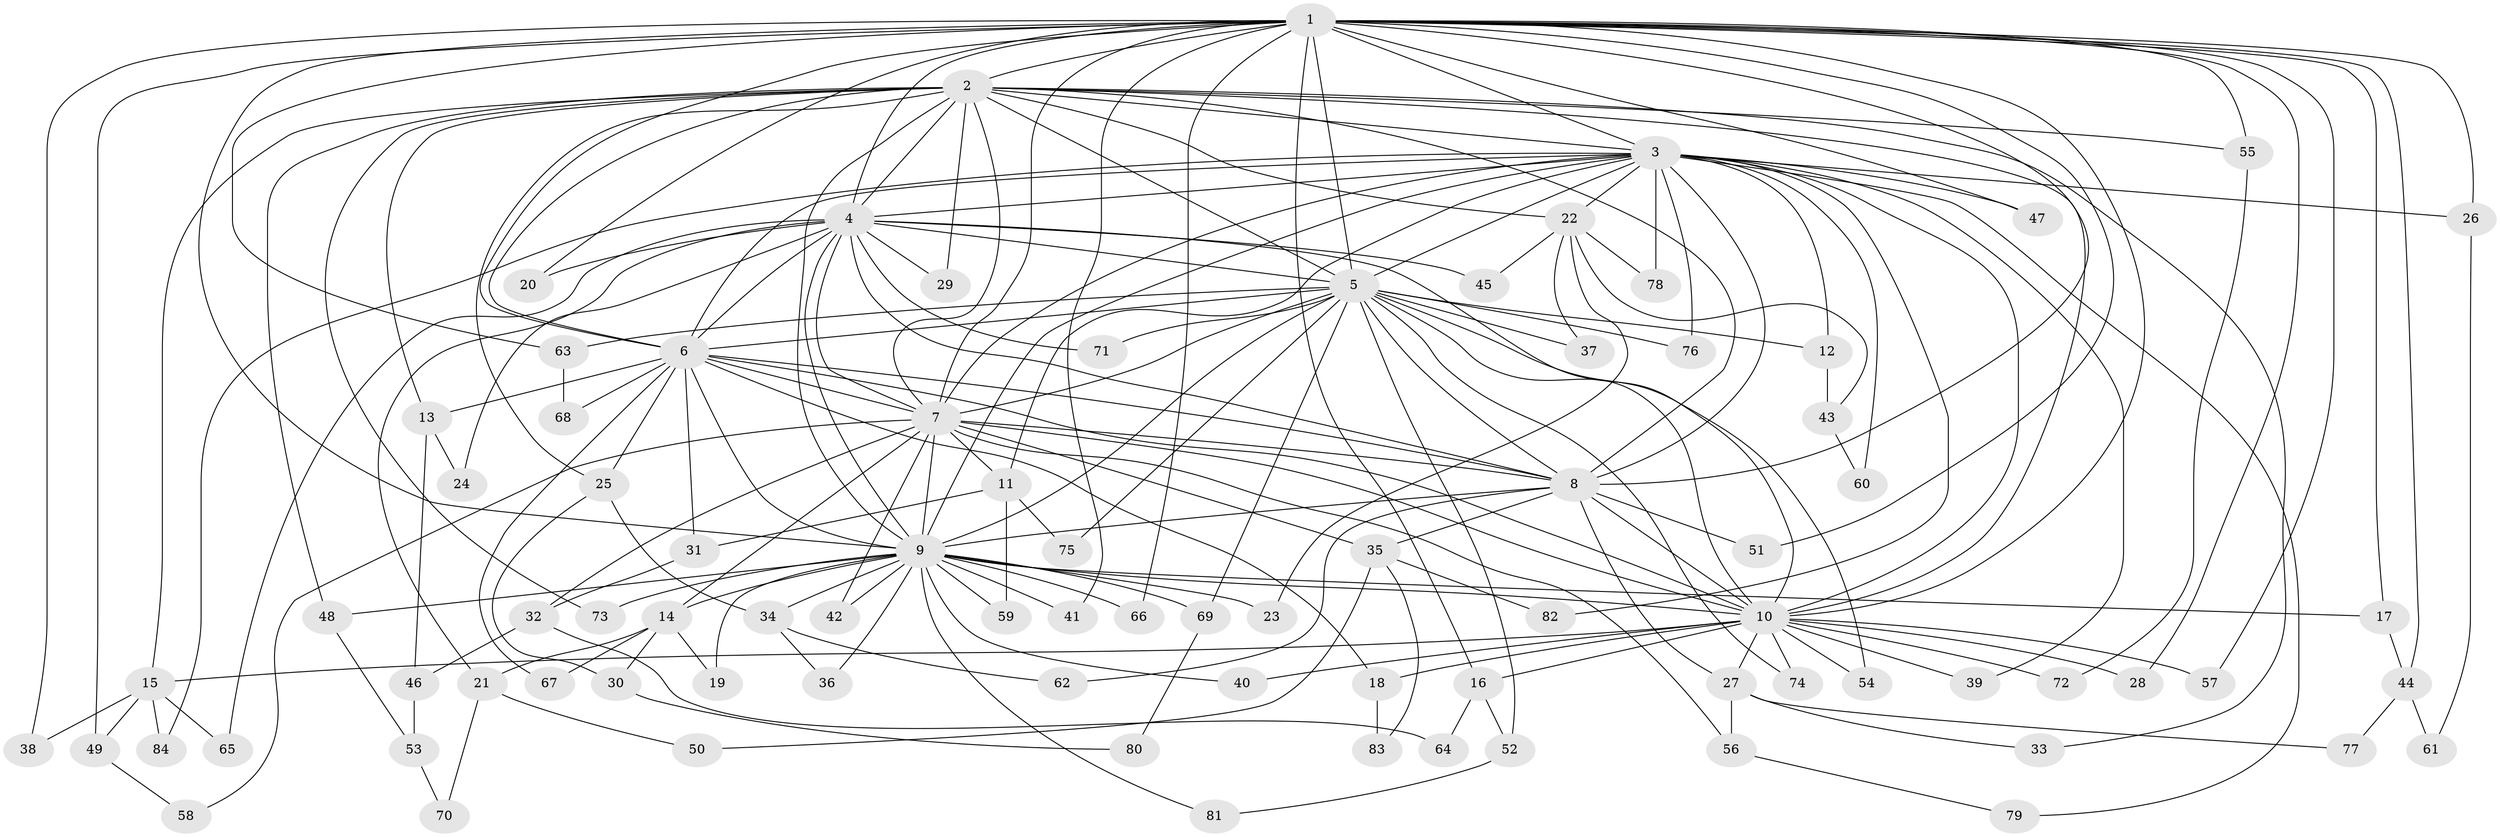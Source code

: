 // coarse degree distribution, {2: 0.44, 1: 0.32, 8: 0.04, 3: 0.12, 17: 0.04, 16: 0.04}
// Generated by graph-tools (version 1.1) at 2025/48/03/04/25 21:48:12]
// undirected, 84 vertices, 193 edges
graph export_dot {
graph [start="1"]
  node [color=gray90,style=filled];
  1;
  2;
  3;
  4;
  5;
  6;
  7;
  8;
  9;
  10;
  11;
  12;
  13;
  14;
  15;
  16;
  17;
  18;
  19;
  20;
  21;
  22;
  23;
  24;
  25;
  26;
  27;
  28;
  29;
  30;
  31;
  32;
  33;
  34;
  35;
  36;
  37;
  38;
  39;
  40;
  41;
  42;
  43;
  44;
  45;
  46;
  47;
  48;
  49;
  50;
  51;
  52;
  53;
  54;
  55;
  56;
  57;
  58;
  59;
  60;
  61;
  62;
  63;
  64;
  65;
  66;
  67;
  68;
  69;
  70;
  71;
  72;
  73;
  74;
  75;
  76;
  77;
  78;
  79;
  80;
  81;
  82;
  83;
  84;
  1 -- 2;
  1 -- 3;
  1 -- 4;
  1 -- 5;
  1 -- 6;
  1 -- 7;
  1 -- 8;
  1 -- 9;
  1 -- 10;
  1 -- 16;
  1 -- 17;
  1 -- 20;
  1 -- 26;
  1 -- 28;
  1 -- 38;
  1 -- 41;
  1 -- 44;
  1 -- 47;
  1 -- 49;
  1 -- 51;
  1 -- 55;
  1 -- 57;
  1 -- 63;
  1 -- 66;
  2 -- 3;
  2 -- 4;
  2 -- 5;
  2 -- 6;
  2 -- 7;
  2 -- 8;
  2 -- 9;
  2 -- 10;
  2 -- 13;
  2 -- 15;
  2 -- 22;
  2 -- 25;
  2 -- 29;
  2 -- 33;
  2 -- 48;
  2 -- 55;
  2 -- 73;
  3 -- 4;
  3 -- 5;
  3 -- 6;
  3 -- 7;
  3 -- 8;
  3 -- 9;
  3 -- 10;
  3 -- 11;
  3 -- 12;
  3 -- 22;
  3 -- 26;
  3 -- 39;
  3 -- 47;
  3 -- 60;
  3 -- 76;
  3 -- 78;
  3 -- 79;
  3 -- 82;
  3 -- 84;
  4 -- 5;
  4 -- 6;
  4 -- 7;
  4 -- 8;
  4 -- 9;
  4 -- 10;
  4 -- 20;
  4 -- 21;
  4 -- 24;
  4 -- 29;
  4 -- 45;
  4 -- 65;
  4 -- 71;
  5 -- 6;
  5 -- 7;
  5 -- 8;
  5 -- 9;
  5 -- 10;
  5 -- 12;
  5 -- 37;
  5 -- 52;
  5 -- 54;
  5 -- 63;
  5 -- 69;
  5 -- 71;
  5 -- 74;
  5 -- 75;
  5 -- 76;
  6 -- 7;
  6 -- 8;
  6 -- 9;
  6 -- 10;
  6 -- 13;
  6 -- 18;
  6 -- 25;
  6 -- 31;
  6 -- 67;
  6 -- 68;
  7 -- 8;
  7 -- 9;
  7 -- 10;
  7 -- 11;
  7 -- 14;
  7 -- 32;
  7 -- 35;
  7 -- 42;
  7 -- 56;
  7 -- 58;
  8 -- 9;
  8 -- 10;
  8 -- 27;
  8 -- 35;
  8 -- 51;
  8 -- 62;
  9 -- 10;
  9 -- 14;
  9 -- 17;
  9 -- 19;
  9 -- 23;
  9 -- 34;
  9 -- 36;
  9 -- 40;
  9 -- 41;
  9 -- 42;
  9 -- 48;
  9 -- 59;
  9 -- 66;
  9 -- 69;
  9 -- 73;
  9 -- 81;
  10 -- 15;
  10 -- 16;
  10 -- 18;
  10 -- 27;
  10 -- 28;
  10 -- 39;
  10 -- 40;
  10 -- 54;
  10 -- 57;
  10 -- 72;
  10 -- 74;
  11 -- 31;
  11 -- 59;
  11 -- 75;
  12 -- 43;
  13 -- 24;
  13 -- 46;
  14 -- 19;
  14 -- 21;
  14 -- 30;
  14 -- 67;
  15 -- 38;
  15 -- 49;
  15 -- 65;
  15 -- 84;
  16 -- 52;
  16 -- 64;
  17 -- 44;
  18 -- 83;
  21 -- 50;
  21 -- 70;
  22 -- 23;
  22 -- 37;
  22 -- 43;
  22 -- 45;
  22 -- 78;
  25 -- 30;
  25 -- 34;
  26 -- 61;
  27 -- 33;
  27 -- 56;
  27 -- 77;
  30 -- 80;
  31 -- 32;
  32 -- 46;
  32 -- 64;
  34 -- 36;
  34 -- 62;
  35 -- 50;
  35 -- 82;
  35 -- 83;
  43 -- 60;
  44 -- 61;
  44 -- 77;
  46 -- 53;
  48 -- 53;
  49 -- 58;
  52 -- 81;
  53 -- 70;
  55 -- 72;
  56 -- 79;
  63 -- 68;
  69 -- 80;
}
